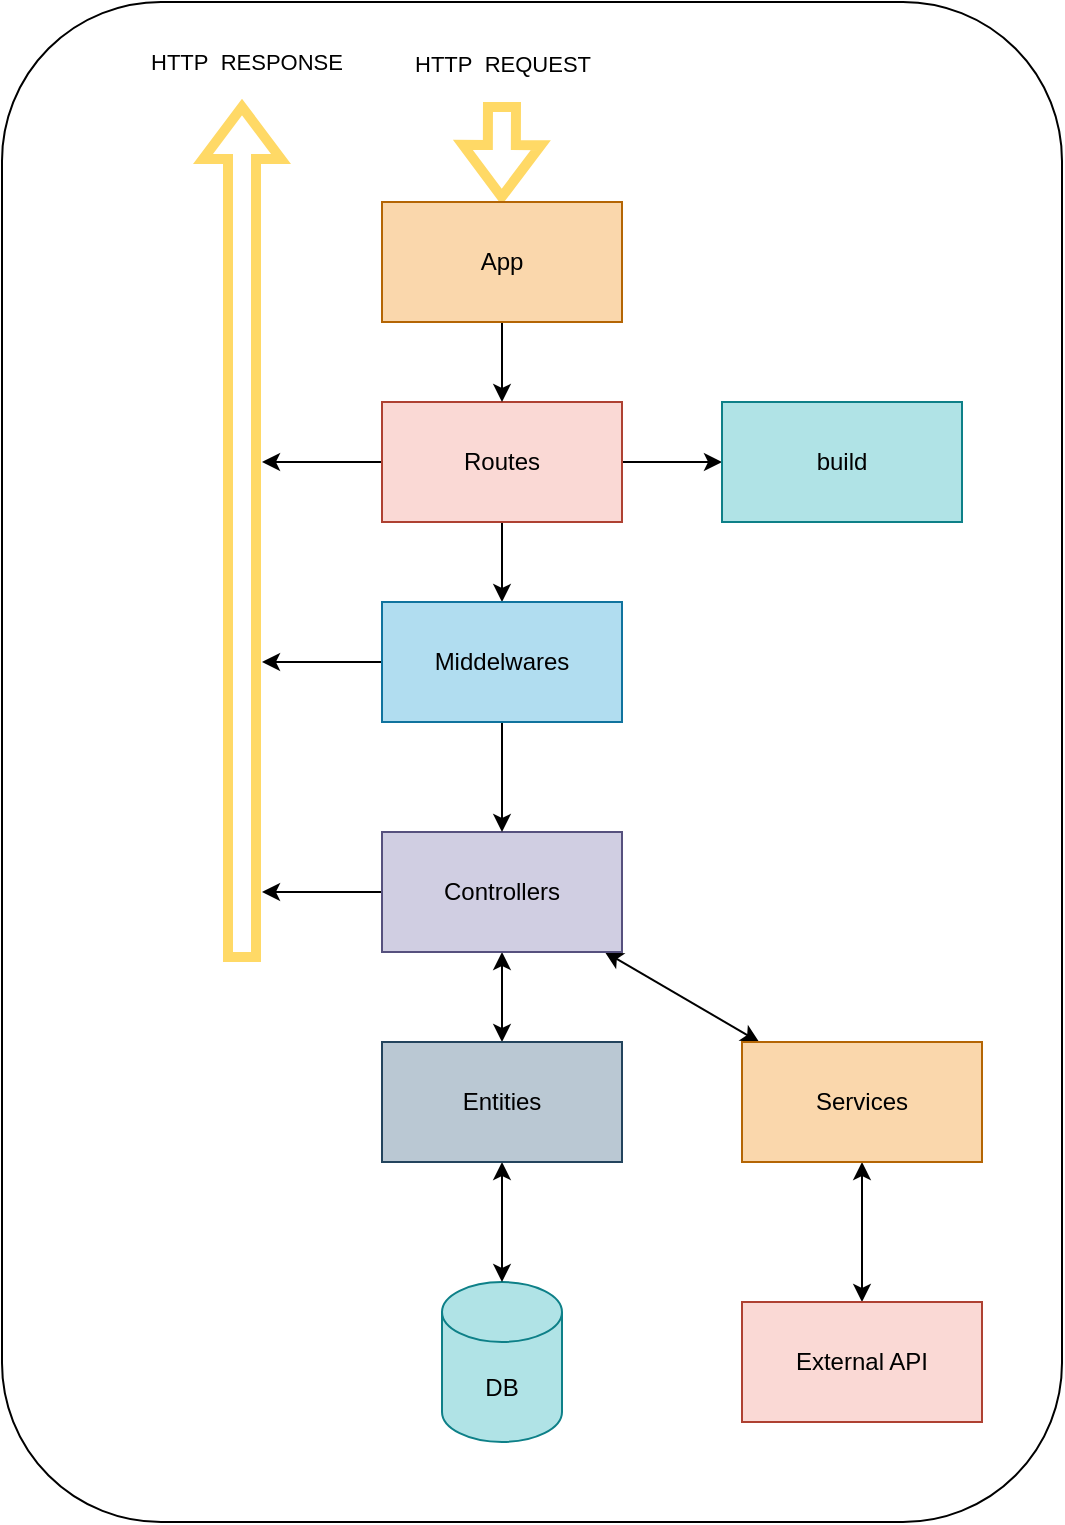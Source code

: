 <mxfile version="21.3.8" type="device">
  <diagram name="Page-1" id="3TrodI1tR_GNB39qqe0T">
    <mxGraphModel dx="989" dy="518" grid="1" gridSize="10" guides="1" tooltips="1" connect="1" arrows="1" fold="1" page="1" pageScale="1" pageWidth="827" pageHeight="1169" math="0" shadow="0">
      <root>
        <mxCell id="0" />
        <mxCell id="1" parent="0" />
        <mxCell id="5ekajTyzZzrkgOxZF10o-28" value="" style="rounded=1;whiteSpace=wrap;html=1;fillColor=none;" parent="1" vertex="1">
          <mxGeometry x="160" y="160" width="530" height="760" as="geometry" />
        </mxCell>
        <mxCell id="5ekajTyzZzrkgOxZF10o-1" value="DB" style="shape=cylinder3;whiteSpace=wrap;html=1;boundedLbl=1;backgroundOutline=1;size=15;fillColor=#b0e3e6;strokeColor=#0e8088;" parent="1" vertex="1">
          <mxGeometry x="380" y="800" width="60" height="80" as="geometry" />
        </mxCell>
        <mxCell id="5ekajTyzZzrkgOxZF10o-3" style="edgeStyle=orthogonalEdgeStyle;rounded=0;orthogonalLoop=1;jettySize=auto;html=1;startArrow=classic;startFill=1;" parent="1" source="5ekajTyzZzrkgOxZF10o-2" target="5ekajTyzZzrkgOxZF10o-8" edge="1">
          <mxGeometry relative="1" as="geometry" />
        </mxCell>
        <mxCell id="5ekajTyzZzrkgOxZF10o-5" style="rounded=1;orthogonalLoop=1;jettySize=auto;html=1;startArrow=classic;startFill=1;" parent="1" source="5ekajTyzZzrkgOxZF10o-2" target="5ekajTyzZzrkgOxZF10o-4" edge="1">
          <mxGeometry relative="1" as="geometry" />
        </mxCell>
        <mxCell id="5ekajTyzZzrkgOxZF10o-21" style="edgeStyle=orthogonalEdgeStyle;rounded=0;orthogonalLoop=1;jettySize=auto;html=1;" parent="1" source="5ekajTyzZzrkgOxZF10o-2" edge="1">
          <mxGeometry relative="1" as="geometry">
            <mxPoint x="290" y="605" as="targetPoint" />
          </mxGeometry>
        </mxCell>
        <mxCell id="5ekajTyzZzrkgOxZF10o-2" value="Controllers" style="rounded=0;whiteSpace=wrap;html=1;fillColor=#d0cee2;strokeColor=#56517e;" parent="1" vertex="1">
          <mxGeometry x="350" y="575" width="120" height="60" as="geometry" />
        </mxCell>
        <mxCell id="5ekajTyzZzrkgOxZF10o-13" value="" style="edgeStyle=orthogonalEdgeStyle;rounded=0;orthogonalLoop=1;jettySize=auto;html=1;startArrow=classic;startFill=1;" parent="1" source="5ekajTyzZzrkgOxZF10o-4" target="5ekajTyzZzrkgOxZF10o-12" edge="1">
          <mxGeometry relative="1" as="geometry" />
        </mxCell>
        <mxCell id="5ekajTyzZzrkgOxZF10o-4" value="Services" style="rounded=0;whiteSpace=wrap;html=1;fillColor=#fad7ac;strokeColor=#b46504;" parent="1" vertex="1">
          <mxGeometry x="530" y="680" width="120" height="60" as="geometry" />
        </mxCell>
        <mxCell id="5ekajTyzZzrkgOxZF10o-7" style="edgeStyle=orthogonalEdgeStyle;rounded=0;orthogonalLoop=1;jettySize=auto;html=1;" parent="1" source="5ekajTyzZzrkgOxZF10o-6" target="5ekajTyzZzrkgOxZF10o-10" edge="1">
          <mxGeometry relative="1" as="geometry" />
        </mxCell>
        <mxCell id="5ekajTyzZzrkgOxZF10o-27" style="edgeStyle=orthogonalEdgeStyle;rounded=0;orthogonalLoop=1;jettySize=auto;html=1;" parent="1" source="5ekajTyzZzrkgOxZF10o-6" edge="1">
          <mxGeometry relative="1" as="geometry">
            <mxPoint x="290" y="390" as="targetPoint" />
          </mxGeometry>
        </mxCell>
        <mxCell id="_mFfUlroOQK1MayDNAH--2" value="" style="edgeStyle=orthogonalEdgeStyle;rounded=0;orthogonalLoop=1;jettySize=auto;html=1;" edge="1" parent="1" source="5ekajTyzZzrkgOxZF10o-6" target="_mFfUlroOQK1MayDNAH--1">
          <mxGeometry relative="1" as="geometry" />
        </mxCell>
        <mxCell id="5ekajTyzZzrkgOxZF10o-6" value="Routes" style="rounded=0;whiteSpace=wrap;html=1;fillColor=#fad9d5;strokeColor=#ae4132;" parent="1" vertex="1">
          <mxGeometry x="350" y="360" width="120" height="60" as="geometry" />
        </mxCell>
        <mxCell id="5ekajTyzZzrkgOxZF10o-9" style="edgeStyle=orthogonalEdgeStyle;rounded=0;orthogonalLoop=1;jettySize=auto;html=1;startArrow=classic;startFill=1;" parent="1" source="5ekajTyzZzrkgOxZF10o-8" target="5ekajTyzZzrkgOxZF10o-1" edge="1">
          <mxGeometry relative="1" as="geometry" />
        </mxCell>
        <mxCell id="5ekajTyzZzrkgOxZF10o-8" value="Entities" style="rounded=0;whiteSpace=wrap;html=1;fillColor=#bac8d3;strokeColor=#23445d;" parent="1" vertex="1">
          <mxGeometry x="350" y="680" width="120" height="60" as="geometry" />
        </mxCell>
        <mxCell id="5ekajTyzZzrkgOxZF10o-11" style="edgeStyle=orthogonalEdgeStyle;rounded=0;orthogonalLoop=1;jettySize=auto;html=1;" parent="1" source="5ekajTyzZzrkgOxZF10o-10" target="5ekajTyzZzrkgOxZF10o-2" edge="1">
          <mxGeometry relative="1" as="geometry" />
        </mxCell>
        <mxCell id="5ekajTyzZzrkgOxZF10o-24" style="edgeStyle=orthogonalEdgeStyle;rounded=0;orthogonalLoop=1;jettySize=auto;html=1;" parent="1" source="5ekajTyzZzrkgOxZF10o-10" edge="1">
          <mxGeometry relative="1" as="geometry">
            <mxPoint x="290" y="490" as="targetPoint" />
          </mxGeometry>
        </mxCell>
        <mxCell id="5ekajTyzZzrkgOxZF10o-10" value="Middelwares" style="rounded=0;whiteSpace=wrap;html=1;fillColor=#b1ddf0;strokeColor=#10739e;" parent="1" vertex="1">
          <mxGeometry x="350" y="460" width="120" height="60" as="geometry" />
        </mxCell>
        <mxCell id="5ekajTyzZzrkgOxZF10o-12" value="External API" style="rounded=0;whiteSpace=wrap;html=1;fillColor=#fad9d5;strokeColor=#ae4132;" parent="1" vertex="1">
          <mxGeometry x="530" y="810" width="120" height="60" as="geometry" />
        </mxCell>
        <mxCell id="5ekajTyzZzrkgOxZF10o-19" value="" style="shape=flexArrow;endArrow=classic;html=1;rounded=0;endSize=7;startSize=7;strokeWidth=5;strokeColor=#FFD966;" parent="1" edge="1">
          <mxGeometry width="50" height="50" relative="1" as="geometry">
            <mxPoint x="280" y="640" as="sourcePoint" />
            <mxPoint x="280" y="210" as="targetPoint" />
          </mxGeometry>
        </mxCell>
        <mxCell id="5ekajTyzZzrkgOxZF10o-20" value="HTTP&amp;nbsp; RESPONSE" style="edgeLabel;html=1;align=center;verticalAlign=middle;resizable=0;points=[];" parent="5ekajTyzZzrkgOxZF10o-19" vertex="1" connectable="0">
          <mxGeometry x="0.902" y="-2" relative="1" as="geometry">
            <mxPoint y="-41" as="offset" />
          </mxGeometry>
        </mxCell>
        <mxCell id="5ekajTyzZzrkgOxZF10o-22" value="" style="shape=flexArrow;endArrow=classic;html=1;rounded=0;endSize=7;startSize=7;strokeWidth=5;strokeColor=#FFD966;" parent="1" edge="1">
          <mxGeometry width="50" height="50" relative="1" as="geometry">
            <mxPoint x="410" y="210" as="sourcePoint" />
            <mxPoint x="409.84" y="260" as="targetPoint" />
          </mxGeometry>
        </mxCell>
        <mxCell id="5ekajTyzZzrkgOxZF10o-23" value="HTTP&amp;nbsp; REQUEST" style="edgeLabel;html=1;align=center;verticalAlign=middle;resizable=0;points=[];" parent="5ekajTyzZzrkgOxZF10o-22" vertex="1" connectable="0">
          <mxGeometry x="0.902" y="-2" relative="1" as="geometry">
            <mxPoint x="2" y="-67" as="offset" />
          </mxGeometry>
        </mxCell>
        <mxCell id="5ekajTyzZzrkgOxZF10o-26" style="edgeStyle=orthogonalEdgeStyle;rounded=0;orthogonalLoop=1;jettySize=auto;html=1;" parent="1" source="5ekajTyzZzrkgOxZF10o-25" target="5ekajTyzZzrkgOxZF10o-6" edge="1">
          <mxGeometry relative="1" as="geometry" />
        </mxCell>
        <mxCell id="5ekajTyzZzrkgOxZF10o-25" value="App" style="rounded=0;whiteSpace=wrap;html=1;fillColor=#fad7ac;strokeColor=#b46504;" parent="1" vertex="1">
          <mxGeometry x="350" y="260" width="120" height="60" as="geometry" />
        </mxCell>
        <mxCell id="_mFfUlroOQK1MayDNAH--1" value="build" style="rounded=0;whiteSpace=wrap;html=1;fillColor=#b0e3e6;strokeColor=#0e8088;" vertex="1" parent="1">
          <mxGeometry x="520" y="360" width="120" height="60" as="geometry" />
        </mxCell>
      </root>
    </mxGraphModel>
  </diagram>
</mxfile>

